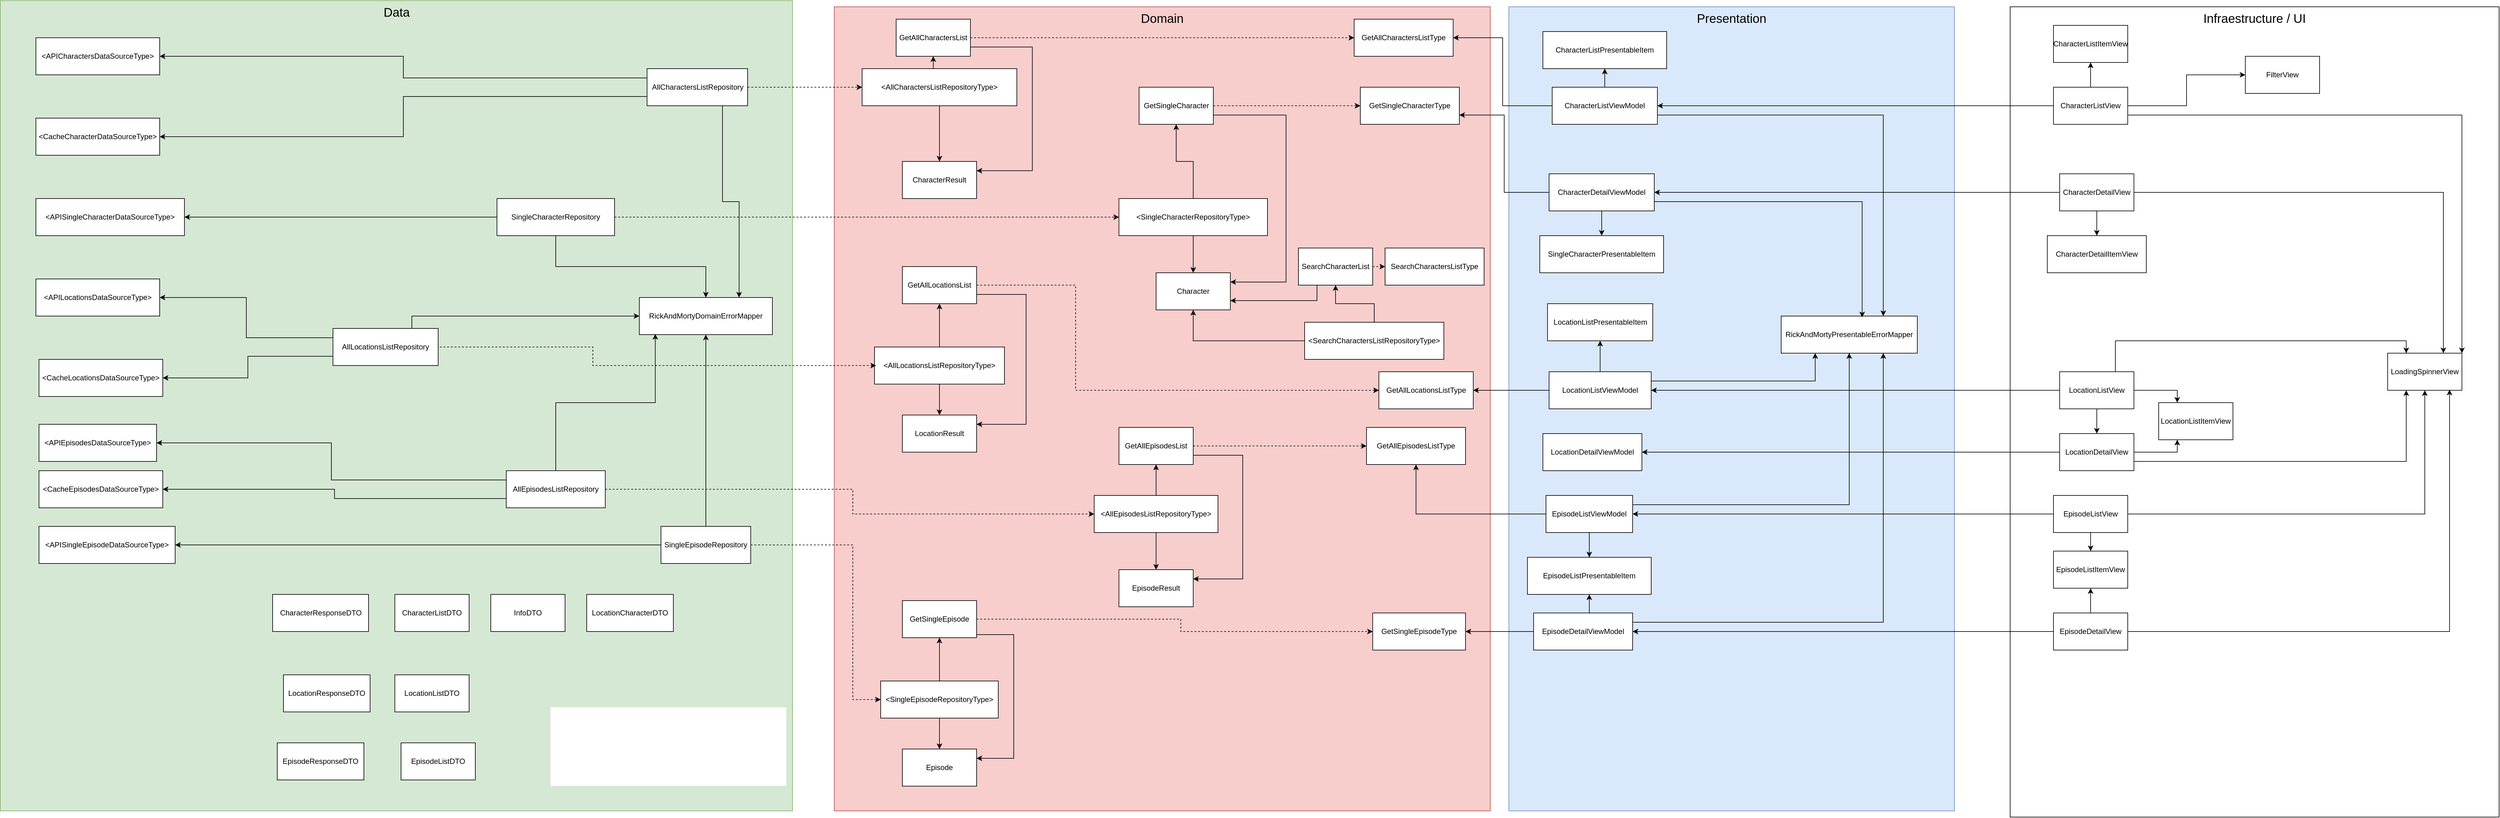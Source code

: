 <mxfile version="22.1.11" type="device">
  <diagram name="Page-1" id="2YBvvXClWsGukQMizWep">
    <mxGraphModel dx="3804" dy="1155" grid="1" gridSize="10" guides="1" tooltips="1" connect="1" arrows="1" fold="1" page="1" pageScale="1" pageWidth="850" pageHeight="1100" math="0" shadow="0">
      <root>
        <mxCell id="0" />
        <mxCell id="1" parent="0" />
        <mxCell id="nfTDvby8OAa1AGm0MZmM-2" value="&lt;font style=&quot;font-size: 20px;&quot;&gt;Data&lt;/font&gt;" style="rounded=0;whiteSpace=wrap;html=1;verticalAlign=top;fillColor=#d5e8d4;strokeColor=#82b366;" vertex="1" parent="1">
          <mxGeometry x="-427.5" y="60" width="1280" height="1310" as="geometry" />
        </mxCell>
        <mxCell id="nfTDvby8OAa1AGm0MZmM-76" style="edgeStyle=orthogonalEdgeStyle;rounded=0;orthogonalLoop=1;jettySize=auto;html=1;exitX=0;exitY=0.25;exitDx=0;exitDy=0;entryX=1;entryY=0.5;entryDx=0;entryDy=0;" edge="1" parent="1" source="nfTDvby8OAa1AGm0MZmM-3" target="nfTDvby8OAa1AGm0MZmM-21">
          <mxGeometry relative="1" as="geometry" />
        </mxCell>
        <mxCell id="nfTDvby8OAa1AGm0MZmM-77" style="edgeStyle=orthogonalEdgeStyle;rounded=0;orthogonalLoop=1;jettySize=auto;html=1;exitX=0;exitY=0.75;exitDx=0;exitDy=0;entryX=1;entryY=0.5;entryDx=0;entryDy=0;" edge="1" parent="1" source="nfTDvby8OAa1AGm0MZmM-3" target="nfTDvby8OAa1AGm0MZmM-9">
          <mxGeometry relative="1" as="geometry" />
        </mxCell>
        <mxCell id="nfTDvby8OAa1AGm0MZmM-93" style="edgeStyle=orthogonalEdgeStyle;rounded=0;orthogonalLoop=1;jettySize=auto;html=1;exitX=0.75;exitY=1;exitDx=0;exitDy=0;entryX=0.75;entryY=0;entryDx=0;entryDy=0;" edge="1" parent="1" source="nfTDvby8OAa1AGm0MZmM-3" target="nfTDvby8OAa1AGm0MZmM-8">
          <mxGeometry relative="1" as="geometry" />
        </mxCell>
        <mxCell id="nfTDvby8OAa1AGm0MZmM-3" value="AllCharactersListRepository" style="rounded=0;whiteSpace=wrap;html=1;" vertex="1" parent="1">
          <mxGeometry x="617.5" y="170" width="162.5" height="60" as="geometry" />
        </mxCell>
        <mxCell id="nfTDvby8OAa1AGm0MZmM-78" style="edgeStyle=orthogonalEdgeStyle;rounded=0;orthogonalLoop=1;jettySize=auto;html=1;exitX=0;exitY=0.5;exitDx=0;exitDy=0;entryX=1;entryY=0.5;entryDx=0;entryDy=0;" edge="1" parent="1" source="nfTDvby8OAa1AGm0MZmM-4" target="nfTDvby8OAa1AGm0MZmM-23">
          <mxGeometry relative="1" as="geometry" />
        </mxCell>
        <mxCell id="nfTDvby8OAa1AGm0MZmM-84" style="edgeStyle=orthogonalEdgeStyle;rounded=0;orthogonalLoop=1;jettySize=auto;html=1;exitX=0.5;exitY=1;exitDx=0;exitDy=0;entryX=0.5;entryY=0;entryDx=0;entryDy=0;" edge="1" parent="1" source="nfTDvby8OAa1AGm0MZmM-4" target="nfTDvby8OAa1AGm0MZmM-8">
          <mxGeometry relative="1" as="geometry" />
        </mxCell>
        <mxCell id="nfTDvby8OAa1AGm0MZmM-4" value="SingleCharacterRepository" style="rounded=0;whiteSpace=wrap;html=1;" vertex="1" parent="1">
          <mxGeometry x="375" y="380" width="190" height="60" as="geometry" />
        </mxCell>
        <mxCell id="nfTDvby8OAa1AGm0MZmM-79" style="edgeStyle=orthogonalEdgeStyle;rounded=0;orthogonalLoop=1;jettySize=auto;html=1;exitX=0;exitY=0.25;exitDx=0;exitDy=0;entryX=1;entryY=0.5;entryDx=0;entryDy=0;" edge="1" parent="1" source="nfTDvby8OAa1AGm0MZmM-5" target="nfTDvby8OAa1AGm0MZmM-24">
          <mxGeometry relative="1" as="geometry" />
        </mxCell>
        <mxCell id="nfTDvby8OAa1AGm0MZmM-80" style="edgeStyle=orthogonalEdgeStyle;rounded=0;orthogonalLoop=1;jettySize=auto;html=1;exitX=0;exitY=0.75;exitDx=0;exitDy=0;entryX=1;entryY=0.5;entryDx=0;entryDy=0;" edge="1" parent="1" source="nfTDvby8OAa1AGm0MZmM-5" target="nfTDvby8OAa1AGm0MZmM-10">
          <mxGeometry relative="1" as="geometry" />
        </mxCell>
        <mxCell id="nfTDvby8OAa1AGm0MZmM-88" style="edgeStyle=orthogonalEdgeStyle;rounded=0;orthogonalLoop=1;jettySize=auto;html=1;exitX=0.75;exitY=0;exitDx=0;exitDy=0;entryX=0;entryY=0.5;entryDx=0;entryDy=0;" edge="1" parent="1" source="nfTDvby8OAa1AGm0MZmM-5" target="nfTDvby8OAa1AGm0MZmM-8">
          <mxGeometry relative="1" as="geometry" />
        </mxCell>
        <mxCell id="nfTDvby8OAa1AGm0MZmM-5" value="AllLocationsListRepository" style="rounded=0;whiteSpace=wrap;html=1;" vertex="1" parent="1">
          <mxGeometry x="110" y="590" width="170" height="60" as="geometry" />
        </mxCell>
        <mxCell id="nfTDvby8OAa1AGm0MZmM-82" style="edgeStyle=orthogonalEdgeStyle;rounded=0;orthogonalLoop=1;jettySize=auto;html=1;exitX=0;exitY=0.75;exitDx=0;exitDy=0;entryX=1;entryY=0.5;entryDx=0;entryDy=0;" edge="1" parent="1" source="nfTDvby8OAa1AGm0MZmM-6" target="nfTDvby8OAa1AGm0MZmM-11">
          <mxGeometry relative="1" as="geometry" />
        </mxCell>
        <mxCell id="nfTDvby8OAa1AGm0MZmM-91" style="edgeStyle=orthogonalEdgeStyle;rounded=0;orthogonalLoop=1;jettySize=auto;html=1;exitX=0;exitY=0.25;exitDx=0;exitDy=0;entryX=1;entryY=0.5;entryDx=0;entryDy=0;" edge="1" parent="1" source="nfTDvby8OAa1AGm0MZmM-6" target="nfTDvby8OAa1AGm0MZmM-25">
          <mxGeometry relative="1" as="geometry" />
        </mxCell>
        <mxCell id="nfTDvby8OAa1AGm0MZmM-6" value="AllEpisodesListRepository" style="rounded=0;whiteSpace=wrap;html=1;" vertex="1" parent="1">
          <mxGeometry x="390" y="820" width="160" height="60" as="geometry" />
        </mxCell>
        <mxCell id="nfTDvby8OAa1AGm0MZmM-83" style="edgeStyle=orthogonalEdgeStyle;rounded=0;orthogonalLoop=1;jettySize=auto;html=1;exitX=0;exitY=0.5;exitDx=0;exitDy=0;entryX=1;entryY=0.5;entryDx=0;entryDy=0;" edge="1" parent="1" source="nfTDvby8OAa1AGm0MZmM-7" target="nfTDvby8OAa1AGm0MZmM-26">
          <mxGeometry relative="1" as="geometry" />
        </mxCell>
        <mxCell id="nfTDvby8OAa1AGm0MZmM-90" style="edgeStyle=orthogonalEdgeStyle;rounded=0;orthogonalLoop=1;jettySize=auto;html=1;exitX=0.5;exitY=0;exitDx=0;exitDy=0;entryX=0.5;entryY=1;entryDx=0;entryDy=0;" edge="1" parent="1" source="nfTDvby8OAa1AGm0MZmM-7" target="nfTDvby8OAa1AGm0MZmM-8">
          <mxGeometry relative="1" as="geometry" />
        </mxCell>
        <mxCell id="nfTDvby8OAa1AGm0MZmM-7" value="SingleEpisodeRepository" style="rounded=0;whiteSpace=wrap;html=1;" vertex="1" parent="1">
          <mxGeometry x="640" y="910" width="145" height="60" as="geometry" />
        </mxCell>
        <mxCell id="nfTDvby8OAa1AGm0MZmM-8" value="RickAndMortyDomainErrorMapper" style="rounded=0;whiteSpace=wrap;html=1;" vertex="1" parent="1">
          <mxGeometry x="605" y="540" width="215" height="60" as="geometry" />
        </mxCell>
        <mxCell id="nfTDvby8OAa1AGm0MZmM-9" value="&amp;lt;CacheCharacterDataSourceType&amp;gt;" style="rounded=0;whiteSpace=wrap;html=1;" vertex="1" parent="1">
          <mxGeometry x="-370" y="250" width="200" height="60" as="geometry" />
        </mxCell>
        <mxCell id="nfTDvby8OAa1AGm0MZmM-10" value="&amp;lt;CacheLocationsDataSourceType&amp;gt;" style="rounded=0;whiteSpace=wrap;html=1;" vertex="1" parent="1">
          <mxGeometry x="-365" y="640" width="200" height="60" as="geometry" />
        </mxCell>
        <mxCell id="nfTDvby8OAa1AGm0MZmM-11" value="&amp;lt;CacheEpisodesDataSourceType&amp;gt;" style="rounded=0;whiteSpace=wrap;html=1;" vertex="1" parent="1">
          <mxGeometry x="-365" y="820" width="200" height="60" as="geometry" />
        </mxCell>
        <mxCell id="nfTDvby8OAa1AGm0MZmM-12" value="InfoDTO" style="rounded=0;whiteSpace=wrap;html=1;" vertex="1" parent="1">
          <mxGeometry x="365" y="1020" width="120" height="60" as="geometry" />
        </mxCell>
        <mxCell id="nfTDvby8OAa1AGm0MZmM-13" value="CharacterListDTO" style="rounded=0;whiteSpace=wrap;html=1;" vertex="1" parent="1">
          <mxGeometry x="210" y="1020" width="120" height="60" as="geometry" />
        </mxCell>
        <mxCell id="nfTDvby8OAa1AGm0MZmM-14" value="LocationCharacterDTO" style="rounded=0;whiteSpace=wrap;html=1;" vertex="1" parent="1">
          <mxGeometry x="520" y="1020" width="140" height="60" as="geometry" />
        </mxCell>
        <mxCell id="nfTDvby8OAa1AGm0MZmM-15" value="CharacterResponseDTO" style="rounded=0;whiteSpace=wrap;html=1;" vertex="1" parent="1">
          <mxGeometry x="12.5" y="1020" width="155" height="60" as="geometry" />
        </mxCell>
        <mxCell id="nfTDvby8OAa1AGm0MZmM-16" value="LocationResponseDTO" style="rounded=0;whiteSpace=wrap;html=1;" vertex="1" parent="1">
          <mxGeometry x="30" y="1150" width="140" height="60" as="geometry" />
        </mxCell>
        <mxCell id="nfTDvby8OAa1AGm0MZmM-17" value="LocationListDTO" style="rounded=0;whiteSpace=wrap;html=1;" vertex="1" parent="1">
          <mxGeometry x="210" y="1150" width="120" height="60" as="geometry" />
        </mxCell>
        <mxCell id="nfTDvby8OAa1AGm0MZmM-18" value="EpisodeResponseDTO" style="rounded=0;whiteSpace=wrap;html=1;" vertex="1" parent="1">
          <mxGeometry x="20" y="1260" width="140" height="60" as="geometry" />
        </mxCell>
        <mxCell id="nfTDvby8OAa1AGm0MZmM-19" value="EpisodeListDTO" style="rounded=0;whiteSpace=wrap;html=1;" vertex="1" parent="1">
          <mxGeometry x="220" y="1260" width="120" height="60" as="geometry" />
        </mxCell>
        <mxCell id="nfTDvby8OAa1AGm0MZmM-21" value="&amp;lt;APICharactersDataSourceType&amp;gt;" style="rounded=0;whiteSpace=wrap;html=1;" vertex="1" parent="1">
          <mxGeometry x="-370" y="120" width="200" height="60" as="geometry" />
        </mxCell>
        <mxCell id="nfTDvby8OAa1AGm0MZmM-23" value="&amp;lt;APISingleCharacterDataSourceType&amp;gt;" style="rounded=0;whiteSpace=wrap;html=1;" vertex="1" parent="1">
          <mxGeometry x="-370" y="380" width="240" height="60" as="geometry" />
        </mxCell>
        <mxCell id="nfTDvby8OAa1AGm0MZmM-24" value="&amp;lt;APILocationsDataSourceType&amp;gt;" style="rounded=0;whiteSpace=wrap;html=1;" vertex="1" parent="1">
          <mxGeometry x="-370" y="510" width="200" height="60" as="geometry" />
        </mxCell>
        <mxCell id="nfTDvby8OAa1AGm0MZmM-25" value="&amp;lt;APIEpisodesDataSourceType&amp;gt;" style="rounded=0;whiteSpace=wrap;html=1;" vertex="1" parent="1">
          <mxGeometry x="-365" y="745" width="190" height="60" as="geometry" />
        </mxCell>
        <mxCell id="nfTDvby8OAa1AGm0MZmM-26" value="&amp;lt;APISingleEpisodeDataSourceType&amp;gt;" style="rounded=0;whiteSpace=wrap;html=1;" vertex="1" parent="1">
          <mxGeometry x="-365" y="910" width="220" height="60" as="geometry" />
        </mxCell>
        <mxCell id="nfTDvby8OAa1AGm0MZmM-27" value="&lt;font style=&quot;font-size: 20px;&quot;&gt;Domain&lt;/font&gt;" style="rounded=0;whiteSpace=wrap;html=1;verticalAlign=top;fillColor=#f8cecc;strokeColor=#b85450;" vertex="1" parent="1">
          <mxGeometry x="920" y="70" width="1060" height="1300" as="geometry" />
        </mxCell>
        <mxCell id="nfTDvby8OAa1AGm0MZmM-98" style="edgeStyle=orthogonalEdgeStyle;rounded=0;orthogonalLoop=1;jettySize=auto;html=1;exitX=0.5;exitY=0;exitDx=0;exitDy=0;entryX=0.5;entryY=1;entryDx=0;entryDy=0;" edge="1" parent="1" source="nfTDvby8OAa1AGm0MZmM-28" target="nfTDvby8OAa1AGm0MZmM-29">
          <mxGeometry relative="1" as="geometry" />
        </mxCell>
        <mxCell id="nfTDvby8OAa1AGm0MZmM-99" style="edgeStyle=orthogonalEdgeStyle;rounded=0;orthogonalLoop=1;jettySize=auto;html=1;exitX=0.5;exitY=1;exitDx=0;exitDy=0;entryX=0.5;entryY=0;entryDx=0;entryDy=0;" edge="1" parent="1" source="nfTDvby8OAa1AGm0MZmM-28" target="nfTDvby8OAa1AGm0MZmM-30">
          <mxGeometry relative="1" as="geometry" />
        </mxCell>
        <mxCell id="nfTDvby8OAa1AGm0MZmM-28" value="&amp;lt;AllCharactersListRepositoryType&amp;gt;" style="rounded=0;whiteSpace=wrap;html=1;" vertex="1" parent="1">
          <mxGeometry x="965" y="170" width="250" height="60" as="geometry" />
        </mxCell>
        <mxCell id="nfTDvby8OAa1AGm0MZmM-121" style="edgeStyle=orthogonalEdgeStyle;rounded=0;orthogonalLoop=1;jettySize=auto;html=1;exitX=1;exitY=0.75;exitDx=0;exitDy=0;entryX=1;entryY=0.25;entryDx=0;entryDy=0;" edge="1" parent="1" source="nfTDvby8OAa1AGm0MZmM-29" target="nfTDvby8OAa1AGm0MZmM-30">
          <mxGeometry relative="1" as="geometry">
            <Array as="points">
              <mxPoint x="1240" y="135" />
              <mxPoint x="1240" y="335" />
            </Array>
          </mxGeometry>
        </mxCell>
        <mxCell id="nfTDvby8OAa1AGm0MZmM-29" value="GetAllCharactersList" style="rounded=0;whiteSpace=wrap;html=1;" vertex="1" parent="1">
          <mxGeometry x="1020" y="90" width="120" height="60" as="geometry" />
        </mxCell>
        <mxCell id="nfTDvby8OAa1AGm0MZmM-30" value="CharacterResult" style="rounded=0;whiteSpace=wrap;html=1;" vertex="1" parent="1">
          <mxGeometry x="1030" y="320" width="120" height="60" as="geometry" />
        </mxCell>
        <mxCell id="nfTDvby8OAa1AGm0MZmM-102" style="edgeStyle=orthogonalEdgeStyle;rounded=0;orthogonalLoop=1;jettySize=auto;html=1;exitX=0.5;exitY=1;exitDx=0;exitDy=0;entryX=0.5;entryY=0;entryDx=0;entryDy=0;" edge="1" parent="1" source="nfTDvby8OAa1AGm0MZmM-31" target="nfTDvby8OAa1AGm0MZmM-32">
          <mxGeometry relative="1" as="geometry" />
        </mxCell>
        <mxCell id="nfTDvby8OAa1AGm0MZmM-103" style="edgeStyle=orthogonalEdgeStyle;rounded=0;orthogonalLoop=1;jettySize=auto;html=1;exitX=0.5;exitY=0;exitDx=0;exitDy=0;entryX=0.5;entryY=1;entryDx=0;entryDy=0;" edge="1" parent="1" source="nfTDvby8OAa1AGm0MZmM-31" target="nfTDvby8OAa1AGm0MZmM-34">
          <mxGeometry relative="1" as="geometry" />
        </mxCell>
        <mxCell id="nfTDvby8OAa1AGm0MZmM-31" value="&amp;lt;SingleCharacterRepositoryType&amp;gt;" style="rounded=0;whiteSpace=wrap;html=1;" vertex="1" parent="1">
          <mxGeometry x="1380" y="380" width="240" height="60" as="geometry" />
        </mxCell>
        <mxCell id="nfTDvby8OAa1AGm0MZmM-32" value="Character" style="rounded=0;whiteSpace=wrap;html=1;" vertex="1" parent="1">
          <mxGeometry x="1440" y="500" width="120" height="60" as="geometry" />
        </mxCell>
        <mxCell id="nfTDvby8OAa1AGm0MZmM-105" style="edgeStyle=orthogonalEdgeStyle;rounded=0;orthogonalLoop=1;jettySize=auto;html=1;exitX=0.5;exitY=0;exitDx=0;exitDy=0;entryX=0.5;entryY=1;entryDx=0;entryDy=0;" edge="1" parent="1" source="nfTDvby8OAa1AGm0MZmM-33" target="nfTDvby8OAa1AGm0MZmM-35">
          <mxGeometry relative="1" as="geometry" />
        </mxCell>
        <mxCell id="nfTDvby8OAa1AGm0MZmM-107" style="edgeStyle=orthogonalEdgeStyle;rounded=0;orthogonalLoop=1;jettySize=auto;html=1;exitX=0;exitY=0.5;exitDx=0;exitDy=0;entryX=0.5;entryY=1;entryDx=0;entryDy=0;" edge="1" parent="1" source="nfTDvby8OAa1AGm0MZmM-33" target="nfTDvby8OAa1AGm0MZmM-32">
          <mxGeometry relative="1" as="geometry" />
        </mxCell>
        <mxCell id="nfTDvby8OAa1AGm0MZmM-33" value="&amp;lt;SearchCharactersListRepositoryType&amp;gt;" style="rounded=0;whiteSpace=wrap;html=1;" vertex="1" parent="1">
          <mxGeometry x="1680" y="580" width="225" height="60" as="geometry" />
        </mxCell>
        <mxCell id="nfTDvby8OAa1AGm0MZmM-127" style="edgeStyle=orthogonalEdgeStyle;rounded=0;orthogonalLoop=1;jettySize=auto;html=1;exitX=1;exitY=0.75;exitDx=0;exitDy=0;entryX=1;entryY=0.25;entryDx=0;entryDy=0;" edge="1" parent="1" source="nfTDvby8OAa1AGm0MZmM-34" target="nfTDvby8OAa1AGm0MZmM-32">
          <mxGeometry relative="1" as="geometry">
            <Array as="points">
              <mxPoint x="1650" y="245" />
              <mxPoint x="1650" y="515" />
            </Array>
          </mxGeometry>
        </mxCell>
        <mxCell id="nfTDvby8OAa1AGm0MZmM-34" value="GetSingleCharacter" style="rounded=0;whiteSpace=wrap;html=1;" vertex="1" parent="1">
          <mxGeometry x="1412.5" y="200" width="120" height="60" as="geometry" />
        </mxCell>
        <mxCell id="nfTDvby8OAa1AGm0MZmM-126" style="edgeStyle=orthogonalEdgeStyle;rounded=0;orthogonalLoop=1;jettySize=auto;html=1;exitX=0.25;exitY=1;exitDx=0;exitDy=0;entryX=1;entryY=0.75;entryDx=0;entryDy=0;" edge="1" parent="1" source="nfTDvby8OAa1AGm0MZmM-35" target="nfTDvby8OAa1AGm0MZmM-32">
          <mxGeometry relative="1" as="geometry" />
        </mxCell>
        <mxCell id="nfTDvby8OAa1AGm0MZmM-35" value="SearchCharacterList" style="rounded=0;whiteSpace=wrap;html=1;" vertex="1" parent="1">
          <mxGeometry x="1670" y="460" width="120" height="60" as="geometry" />
        </mxCell>
        <mxCell id="nfTDvby8OAa1AGm0MZmM-108" style="edgeStyle=orthogonalEdgeStyle;rounded=0;orthogonalLoop=1;jettySize=auto;html=1;exitX=0.5;exitY=1;exitDx=0;exitDy=0;entryX=0.5;entryY=0;entryDx=0;entryDy=0;" edge="1" parent="1" source="nfTDvby8OAa1AGm0MZmM-36" target="nfTDvby8OAa1AGm0MZmM-48">
          <mxGeometry relative="1" as="geometry" />
        </mxCell>
        <mxCell id="nfTDvby8OAa1AGm0MZmM-109" style="edgeStyle=orthogonalEdgeStyle;rounded=0;orthogonalLoop=1;jettySize=auto;html=1;exitX=0.5;exitY=0;exitDx=0;exitDy=0;entryX=0.5;entryY=1;entryDx=0;entryDy=0;" edge="1" parent="1" source="nfTDvby8OAa1AGm0MZmM-36" target="nfTDvby8OAa1AGm0MZmM-39">
          <mxGeometry relative="1" as="geometry" />
        </mxCell>
        <mxCell id="nfTDvby8OAa1AGm0MZmM-36" value="&amp;lt;AllLocationsListRepositoryType&amp;gt;" style="rounded=0;whiteSpace=wrap;html=1;" vertex="1" parent="1">
          <mxGeometry x="985" y="620" width="210" height="60" as="geometry" />
        </mxCell>
        <mxCell id="nfTDvby8OAa1AGm0MZmM-111" style="edgeStyle=orthogonalEdgeStyle;rounded=0;orthogonalLoop=1;jettySize=auto;html=1;exitX=0.5;exitY=0;exitDx=0;exitDy=0;entryX=0.5;entryY=1;entryDx=0;entryDy=0;" edge="1" parent="1" source="nfTDvby8OAa1AGm0MZmM-37" target="nfTDvby8OAa1AGm0MZmM-40">
          <mxGeometry relative="1" as="geometry" />
        </mxCell>
        <mxCell id="nfTDvby8OAa1AGm0MZmM-113" style="edgeStyle=orthogonalEdgeStyle;rounded=0;orthogonalLoop=1;jettySize=auto;html=1;exitX=0.5;exitY=1;exitDx=0;exitDy=0;entryX=0.5;entryY=0;entryDx=0;entryDy=0;" edge="1" parent="1" source="nfTDvby8OAa1AGm0MZmM-37" target="nfTDvby8OAa1AGm0MZmM-49">
          <mxGeometry relative="1" as="geometry" />
        </mxCell>
        <mxCell id="nfTDvby8OAa1AGm0MZmM-37" value="&amp;lt;AllEpisodesListRepositoryType&amp;gt;" style="rounded=0;whiteSpace=wrap;html=1;" vertex="1" parent="1">
          <mxGeometry x="1340" y="860" width="200" height="60" as="geometry" />
        </mxCell>
        <mxCell id="nfTDvby8OAa1AGm0MZmM-114" style="edgeStyle=orthogonalEdgeStyle;rounded=0;orthogonalLoop=1;jettySize=auto;html=1;exitX=0.5;exitY=0;exitDx=0;exitDy=0;entryX=0.5;entryY=1;entryDx=0;entryDy=0;" edge="1" parent="1" source="nfTDvby8OAa1AGm0MZmM-38" target="nfTDvby8OAa1AGm0MZmM-41">
          <mxGeometry relative="1" as="geometry" />
        </mxCell>
        <mxCell id="nfTDvby8OAa1AGm0MZmM-116" style="edgeStyle=orthogonalEdgeStyle;rounded=0;orthogonalLoop=1;jettySize=auto;html=1;exitX=0.5;exitY=1;exitDx=0;exitDy=0;entryX=0.5;entryY=0;entryDx=0;entryDy=0;" edge="1" parent="1" source="nfTDvby8OAa1AGm0MZmM-38" target="nfTDvby8OAa1AGm0MZmM-50">
          <mxGeometry relative="1" as="geometry" />
        </mxCell>
        <mxCell id="nfTDvby8OAa1AGm0MZmM-38" value="&amp;lt;SingleEpisodeRepositoryType&amp;gt;" style="rounded=0;whiteSpace=wrap;html=1;" vertex="1" parent="1">
          <mxGeometry x="995" y="1160" width="190" height="60" as="geometry" />
        </mxCell>
        <mxCell id="nfTDvby8OAa1AGm0MZmM-122" style="edgeStyle=orthogonalEdgeStyle;rounded=0;orthogonalLoop=1;jettySize=auto;html=1;exitX=1;exitY=0.75;exitDx=0;exitDy=0;entryX=1;entryY=0.25;entryDx=0;entryDy=0;" edge="1" parent="1" source="nfTDvby8OAa1AGm0MZmM-39" target="nfTDvby8OAa1AGm0MZmM-48">
          <mxGeometry relative="1" as="geometry">
            <Array as="points">
              <mxPoint x="1230" y="535" />
              <mxPoint x="1230" y="745" />
            </Array>
          </mxGeometry>
        </mxCell>
        <mxCell id="nfTDvby8OAa1AGm0MZmM-39" value="GetAllLocationsList" style="rounded=0;whiteSpace=wrap;html=1;" vertex="1" parent="1">
          <mxGeometry x="1030" y="490" width="120" height="60" as="geometry" />
        </mxCell>
        <mxCell id="nfTDvby8OAa1AGm0MZmM-128" style="edgeStyle=orthogonalEdgeStyle;rounded=0;orthogonalLoop=1;jettySize=auto;html=1;exitX=1;exitY=0.75;exitDx=0;exitDy=0;entryX=1;entryY=0.25;entryDx=0;entryDy=0;" edge="1" parent="1" source="nfTDvby8OAa1AGm0MZmM-40" target="nfTDvby8OAa1AGm0MZmM-49">
          <mxGeometry relative="1" as="geometry">
            <Array as="points">
              <mxPoint x="1580" y="795" />
              <mxPoint x="1580" y="995" />
            </Array>
          </mxGeometry>
        </mxCell>
        <mxCell id="nfTDvby8OAa1AGm0MZmM-40" value="GetAllEpisodesList" style="rounded=0;whiteSpace=wrap;html=1;" vertex="1" parent="1">
          <mxGeometry x="1380" y="750" width="120" height="60" as="geometry" />
        </mxCell>
        <mxCell id="nfTDvby8OAa1AGm0MZmM-123" style="edgeStyle=orthogonalEdgeStyle;rounded=0;orthogonalLoop=1;jettySize=auto;html=1;exitX=1;exitY=0.75;exitDx=0;exitDy=0;entryX=1;entryY=0.25;entryDx=0;entryDy=0;" edge="1" parent="1" source="nfTDvby8OAa1AGm0MZmM-41" target="nfTDvby8OAa1AGm0MZmM-50">
          <mxGeometry relative="1" as="geometry">
            <Array as="points">
              <mxPoint x="1210" y="1085" />
              <mxPoint x="1210" y="1285" />
            </Array>
          </mxGeometry>
        </mxCell>
        <mxCell id="nfTDvby8OAa1AGm0MZmM-41" value="GetSingleEpisode" style="rounded=0;whiteSpace=wrap;html=1;" vertex="1" parent="1">
          <mxGeometry x="1030" y="1030" width="120" height="60" as="geometry" />
        </mxCell>
        <mxCell id="nfTDvby8OAa1AGm0MZmM-42" value="GetAllCharactersListType" style="rounded=0;whiteSpace=wrap;html=1;" vertex="1" parent="1">
          <mxGeometry x="1760" y="90" width="160" height="60" as="geometry" />
        </mxCell>
        <mxCell id="nfTDvby8OAa1AGm0MZmM-43" value="GetSingleCharacterType" style="rounded=0;whiteSpace=wrap;html=1;" vertex="1" parent="1">
          <mxGeometry x="1770" y="200" width="160" height="60" as="geometry" />
        </mxCell>
        <mxCell id="nfTDvby8OAa1AGm0MZmM-44" value="SearchCharactersListType" style="rounded=0;whiteSpace=wrap;html=1;" vertex="1" parent="1">
          <mxGeometry x="1810" y="460" width="160" height="60" as="geometry" />
        </mxCell>
        <mxCell id="nfTDvby8OAa1AGm0MZmM-45" value="GetAllLocationsListType" style="rounded=0;whiteSpace=wrap;html=1;" vertex="1" parent="1">
          <mxGeometry x="1800" y="660" width="152.5" height="60" as="geometry" />
        </mxCell>
        <mxCell id="nfTDvby8OAa1AGm0MZmM-46" value="GetAllEpisodesListType" style="rounded=0;whiteSpace=wrap;html=1;" vertex="1" parent="1">
          <mxGeometry x="1780" y="750" width="160" height="60" as="geometry" />
        </mxCell>
        <mxCell id="nfTDvby8OAa1AGm0MZmM-47" value="GetSingleEpisodeType" style="rounded=0;whiteSpace=wrap;html=1;" vertex="1" parent="1">
          <mxGeometry x="1790" y="1050" width="150" height="60" as="geometry" />
        </mxCell>
        <mxCell id="nfTDvby8OAa1AGm0MZmM-48" value="LocationResult" style="rounded=0;whiteSpace=wrap;html=1;" vertex="1" parent="1">
          <mxGeometry x="1030" y="730" width="120" height="60" as="geometry" />
        </mxCell>
        <mxCell id="nfTDvby8OAa1AGm0MZmM-49" value="EpisodeResult" style="rounded=0;whiteSpace=wrap;html=1;" vertex="1" parent="1">
          <mxGeometry x="1380" y="980" width="120" height="60" as="geometry" />
        </mxCell>
        <mxCell id="nfTDvby8OAa1AGm0MZmM-50" value="Episode" style="rounded=0;whiteSpace=wrap;html=1;" vertex="1" parent="1">
          <mxGeometry x="1030" y="1270" width="120" height="60" as="geometry" />
        </mxCell>
        <mxCell id="nfTDvby8OAa1AGm0MZmM-51" value="&lt;font style=&quot;font-size: 20px;&quot;&gt;Presentation&lt;/font&gt;" style="rounded=0;whiteSpace=wrap;html=1;verticalAlign=top;fillColor=#dae8fc;strokeColor=#6c8ebf;" vertex="1" parent="1">
          <mxGeometry x="2010" y="70" width="720" height="1300" as="geometry" />
        </mxCell>
        <mxCell id="nfTDvby8OAa1AGm0MZmM-129" style="edgeStyle=orthogonalEdgeStyle;rounded=0;orthogonalLoop=1;jettySize=auto;html=1;exitX=0;exitY=0.5;exitDx=0;exitDy=0;entryX=1;entryY=0.5;entryDx=0;entryDy=0;" edge="1" parent="1" source="nfTDvby8OAa1AGm0MZmM-52" target="nfTDvby8OAa1AGm0MZmM-42">
          <mxGeometry relative="1" as="geometry" />
        </mxCell>
        <mxCell id="nfTDvby8OAa1AGm0MZmM-135" style="edgeStyle=orthogonalEdgeStyle;rounded=0;orthogonalLoop=1;jettySize=auto;html=1;exitX=0.5;exitY=0;exitDx=0;exitDy=0;entryX=0.5;entryY=1;entryDx=0;entryDy=0;" edge="1" parent="1" source="nfTDvby8OAa1AGm0MZmM-52" target="nfTDvby8OAa1AGm0MZmM-59">
          <mxGeometry relative="1" as="geometry" />
        </mxCell>
        <mxCell id="nfTDvby8OAa1AGm0MZmM-141" style="edgeStyle=orthogonalEdgeStyle;rounded=0;orthogonalLoop=1;jettySize=auto;html=1;exitX=1;exitY=0.75;exitDx=0;exitDy=0;entryX=0.75;entryY=0;entryDx=0;entryDy=0;" edge="1" parent="1" source="nfTDvby8OAa1AGm0MZmM-52" target="nfTDvby8OAa1AGm0MZmM-58">
          <mxGeometry relative="1" as="geometry" />
        </mxCell>
        <mxCell id="nfTDvby8OAa1AGm0MZmM-52" value="CharacterListViewModel" style="rounded=0;whiteSpace=wrap;html=1;" vertex="1" parent="1">
          <mxGeometry x="2080" y="200" width="170" height="60" as="geometry" />
        </mxCell>
        <mxCell id="nfTDvby8OAa1AGm0MZmM-130" style="edgeStyle=orthogonalEdgeStyle;rounded=0;orthogonalLoop=1;jettySize=auto;html=1;exitX=0;exitY=0.5;exitDx=0;exitDy=0;entryX=1;entryY=0.75;entryDx=0;entryDy=0;" edge="1" parent="1" source="nfTDvby8OAa1AGm0MZmM-53" target="nfTDvby8OAa1AGm0MZmM-43">
          <mxGeometry relative="1" as="geometry" />
        </mxCell>
        <mxCell id="nfTDvby8OAa1AGm0MZmM-137" style="edgeStyle=orthogonalEdgeStyle;rounded=0;orthogonalLoop=1;jettySize=auto;html=1;exitX=0.5;exitY=1;exitDx=0;exitDy=0;" edge="1" parent="1" source="nfTDvby8OAa1AGm0MZmM-53" target="nfTDvby8OAa1AGm0MZmM-136">
          <mxGeometry relative="1" as="geometry" />
        </mxCell>
        <mxCell id="nfTDvby8OAa1AGm0MZmM-53" value="CharacterDetailViewModel" style="rounded=0;whiteSpace=wrap;html=1;" vertex="1" parent="1">
          <mxGeometry x="2075" y="340" width="170" height="60" as="geometry" />
        </mxCell>
        <mxCell id="nfTDvby8OAa1AGm0MZmM-131" style="edgeStyle=orthogonalEdgeStyle;rounded=0;orthogonalLoop=1;jettySize=auto;html=1;exitX=0;exitY=0.5;exitDx=0;exitDy=0;entryX=1;entryY=0.5;entryDx=0;entryDy=0;" edge="1" parent="1" source="nfTDvby8OAa1AGm0MZmM-54" target="nfTDvby8OAa1AGm0MZmM-45">
          <mxGeometry relative="1" as="geometry" />
        </mxCell>
        <mxCell id="nfTDvby8OAa1AGm0MZmM-138" style="edgeStyle=orthogonalEdgeStyle;rounded=0;orthogonalLoop=1;jettySize=auto;html=1;exitX=0.5;exitY=0;exitDx=0;exitDy=0;entryX=0.5;entryY=1;entryDx=0;entryDy=0;" edge="1" parent="1" source="nfTDvby8OAa1AGm0MZmM-54" target="nfTDvby8OAa1AGm0MZmM-60">
          <mxGeometry relative="1" as="geometry" />
        </mxCell>
        <mxCell id="nfTDvby8OAa1AGm0MZmM-143" style="edgeStyle=orthogonalEdgeStyle;rounded=0;orthogonalLoop=1;jettySize=auto;html=1;exitX=1;exitY=0.25;exitDx=0;exitDy=0;entryX=0.25;entryY=1;entryDx=0;entryDy=0;" edge="1" parent="1" source="nfTDvby8OAa1AGm0MZmM-54" target="nfTDvby8OAa1AGm0MZmM-58">
          <mxGeometry relative="1" as="geometry" />
        </mxCell>
        <mxCell id="nfTDvby8OAa1AGm0MZmM-54" value="LocationListViewModel" style="rounded=0;whiteSpace=wrap;html=1;" vertex="1" parent="1">
          <mxGeometry x="2075" y="660" width="165" height="60" as="geometry" />
        </mxCell>
        <mxCell id="nfTDvby8OAa1AGm0MZmM-55" value="LocationDetailViewModel" style="rounded=0;whiteSpace=wrap;html=1;" vertex="1" parent="1">
          <mxGeometry x="2065" y="760" width="160" height="60" as="geometry" />
        </mxCell>
        <mxCell id="nfTDvby8OAa1AGm0MZmM-132" style="edgeStyle=orthogonalEdgeStyle;rounded=0;orthogonalLoop=1;jettySize=auto;html=1;exitX=0;exitY=0.5;exitDx=0;exitDy=0;entryX=0.5;entryY=1;entryDx=0;entryDy=0;" edge="1" parent="1" source="nfTDvby8OAa1AGm0MZmM-56" target="nfTDvby8OAa1AGm0MZmM-46">
          <mxGeometry relative="1" as="geometry" />
        </mxCell>
        <mxCell id="nfTDvby8OAa1AGm0MZmM-139" style="edgeStyle=orthogonalEdgeStyle;rounded=0;orthogonalLoop=1;jettySize=auto;html=1;exitX=0.5;exitY=1;exitDx=0;exitDy=0;entryX=0.5;entryY=0;entryDx=0;entryDy=0;" edge="1" parent="1" source="nfTDvby8OAa1AGm0MZmM-56" target="nfTDvby8OAa1AGm0MZmM-61">
          <mxGeometry relative="1" as="geometry" />
        </mxCell>
        <mxCell id="nfTDvby8OAa1AGm0MZmM-144" style="edgeStyle=orthogonalEdgeStyle;rounded=0;orthogonalLoop=1;jettySize=auto;html=1;exitX=1;exitY=0.25;exitDx=0;exitDy=0;" edge="1" parent="1" source="nfTDvby8OAa1AGm0MZmM-56" target="nfTDvby8OAa1AGm0MZmM-58">
          <mxGeometry relative="1" as="geometry" />
        </mxCell>
        <mxCell id="nfTDvby8OAa1AGm0MZmM-56" value="EpisodeListViewModel" style="rounded=0;whiteSpace=wrap;html=1;" vertex="1" parent="1">
          <mxGeometry x="2070" y="860" width="140" height="60" as="geometry" />
        </mxCell>
        <mxCell id="nfTDvby8OAa1AGm0MZmM-133" style="edgeStyle=orthogonalEdgeStyle;rounded=0;orthogonalLoop=1;jettySize=auto;html=1;exitX=0;exitY=0.5;exitDx=0;exitDy=0;entryX=1;entryY=0.5;entryDx=0;entryDy=0;" edge="1" parent="1" source="nfTDvby8OAa1AGm0MZmM-57" target="nfTDvby8OAa1AGm0MZmM-47">
          <mxGeometry relative="1" as="geometry" />
        </mxCell>
        <mxCell id="nfTDvby8OAa1AGm0MZmM-140" style="edgeStyle=orthogonalEdgeStyle;rounded=0;orthogonalLoop=1;jettySize=auto;html=1;exitX=0.5;exitY=0;exitDx=0;exitDy=0;entryX=0.5;entryY=1;entryDx=0;entryDy=0;" edge="1" parent="1" source="nfTDvby8OAa1AGm0MZmM-57" target="nfTDvby8OAa1AGm0MZmM-61">
          <mxGeometry relative="1" as="geometry" />
        </mxCell>
        <mxCell id="nfTDvby8OAa1AGm0MZmM-145" style="edgeStyle=orthogonalEdgeStyle;rounded=0;orthogonalLoop=1;jettySize=auto;html=1;exitX=1;exitY=0.25;exitDx=0;exitDy=0;entryX=0.75;entryY=1;entryDx=0;entryDy=0;" edge="1" parent="1" source="nfTDvby8OAa1AGm0MZmM-57" target="nfTDvby8OAa1AGm0MZmM-58">
          <mxGeometry relative="1" as="geometry" />
        </mxCell>
        <mxCell id="nfTDvby8OAa1AGm0MZmM-57" value="EpisodeDetailViewModel" style="rounded=0;whiteSpace=wrap;html=1;" vertex="1" parent="1">
          <mxGeometry x="2050" y="1050" width="160" height="60" as="geometry" />
        </mxCell>
        <mxCell id="nfTDvby8OAa1AGm0MZmM-58" value="RickAndMortyPresentableErrorMapper" style="rounded=0;whiteSpace=wrap;html=1;" vertex="1" parent="1">
          <mxGeometry x="2450" y="570" width="220" height="60" as="geometry" />
        </mxCell>
        <mxCell id="nfTDvby8OAa1AGm0MZmM-59" value="CharacterListPresentableItem" style="rounded=0;whiteSpace=wrap;html=1;" vertex="1" parent="1">
          <mxGeometry x="2065" y="110" width="200" height="60" as="geometry" />
        </mxCell>
        <mxCell id="nfTDvby8OAa1AGm0MZmM-60" value="LocationListPresentableItem" style="rounded=0;whiteSpace=wrap;html=1;" vertex="1" parent="1">
          <mxGeometry x="2072.5" y="550" width="170" height="60" as="geometry" />
        </mxCell>
        <mxCell id="nfTDvby8OAa1AGm0MZmM-61" value="EpisodeListPresentableItem" style="rounded=0;whiteSpace=wrap;html=1;" vertex="1" parent="1">
          <mxGeometry x="2040" y="960" width="200" height="60" as="geometry" />
        </mxCell>
        <mxCell id="nfTDvby8OAa1AGm0MZmM-62" value="&lt;font style=&quot;font-size: 20px;&quot;&gt;Infraestructure / UI&lt;/font&gt;" style="rounded=0;whiteSpace=wrap;html=1;verticalAlign=top;" vertex="1" parent="1">
          <mxGeometry x="2820" y="70" width="790" height="1310" as="geometry" />
        </mxCell>
        <mxCell id="nfTDvby8OAa1AGm0MZmM-63" value="LoadingSpinnerView" style="rounded=0;whiteSpace=wrap;html=1;" vertex="1" parent="1">
          <mxGeometry x="3430" y="630" width="120" height="60" as="geometry" />
        </mxCell>
        <mxCell id="nfTDvby8OAa1AGm0MZmM-146" style="edgeStyle=orthogonalEdgeStyle;rounded=0;orthogonalLoop=1;jettySize=auto;html=1;exitX=0;exitY=0.5;exitDx=0;exitDy=0;entryX=1;entryY=0.5;entryDx=0;entryDy=0;" edge="1" parent="1" source="nfTDvby8OAa1AGm0MZmM-64" target="nfTDvby8OAa1AGm0MZmM-52">
          <mxGeometry relative="1" as="geometry" />
        </mxCell>
        <mxCell id="nfTDvby8OAa1AGm0MZmM-153" style="edgeStyle=orthogonalEdgeStyle;rounded=0;orthogonalLoop=1;jettySize=auto;html=1;exitX=0.5;exitY=0;exitDx=0;exitDy=0;entryX=0.5;entryY=1;entryDx=0;entryDy=0;" edge="1" parent="1" source="nfTDvby8OAa1AGm0MZmM-64" target="nfTDvby8OAa1AGm0MZmM-65">
          <mxGeometry relative="1" as="geometry" />
        </mxCell>
        <mxCell id="nfTDvby8OAa1AGm0MZmM-160" style="edgeStyle=orthogonalEdgeStyle;rounded=0;orthogonalLoop=1;jettySize=auto;html=1;exitX=1;exitY=0.5;exitDx=0;exitDy=0;entryX=0;entryY=0.5;entryDx=0;entryDy=0;" edge="1" parent="1" source="nfTDvby8OAa1AGm0MZmM-64" target="nfTDvby8OAa1AGm0MZmM-68">
          <mxGeometry relative="1" as="geometry" />
        </mxCell>
        <mxCell id="nfTDvby8OAa1AGm0MZmM-161" style="edgeStyle=orthogonalEdgeStyle;rounded=0;orthogonalLoop=1;jettySize=auto;html=1;exitX=1;exitY=0.75;exitDx=0;exitDy=0;entryX=1;entryY=0;entryDx=0;entryDy=0;" edge="1" parent="1" source="nfTDvby8OAa1AGm0MZmM-64" target="nfTDvby8OAa1AGm0MZmM-63">
          <mxGeometry relative="1" as="geometry" />
        </mxCell>
        <mxCell id="nfTDvby8OAa1AGm0MZmM-64" value="CharacterListView" style="rounded=0;whiteSpace=wrap;html=1;" vertex="1" parent="1">
          <mxGeometry x="2890" y="200" width="120" height="60" as="geometry" />
        </mxCell>
        <mxCell id="nfTDvby8OAa1AGm0MZmM-65" value="CharacterListItemView" style="rounded=0;whiteSpace=wrap;html=1;" vertex="1" parent="1">
          <mxGeometry x="2890" y="100" width="120" height="60" as="geometry" />
        </mxCell>
        <mxCell id="nfTDvby8OAa1AGm0MZmM-147" style="edgeStyle=orthogonalEdgeStyle;rounded=0;orthogonalLoop=1;jettySize=auto;html=1;exitX=0;exitY=0.5;exitDx=0;exitDy=0;entryX=1;entryY=0.5;entryDx=0;entryDy=0;" edge="1" parent="1" source="nfTDvby8OAa1AGm0MZmM-66" target="nfTDvby8OAa1AGm0MZmM-53">
          <mxGeometry relative="1" as="geometry" />
        </mxCell>
        <mxCell id="nfTDvby8OAa1AGm0MZmM-154" style="edgeStyle=orthogonalEdgeStyle;rounded=0;orthogonalLoop=1;jettySize=auto;html=1;exitX=0.5;exitY=1;exitDx=0;exitDy=0;entryX=0.5;entryY=0;entryDx=0;entryDy=0;" edge="1" parent="1" source="nfTDvby8OAa1AGm0MZmM-66" target="nfTDvby8OAa1AGm0MZmM-67">
          <mxGeometry relative="1" as="geometry" />
        </mxCell>
        <mxCell id="nfTDvby8OAa1AGm0MZmM-162" style="edgeStyle=orthogonalEdgeStyle;rounded=0;orthogonalLoop=1;jettySize=auto;html=1;exitX=1;exitY=0.5;exitDx=0;exitDy=0;entryX=0.75;entryY=0;entryDx=0;entryDy=0;" edge="1" parent="1" source="nfTDvby8OAa1AGm0MZmM-66" target="nfTDvby8OAa1AGm0MZmM-63">
          <mxGeometry relative="1" as="geometry" />
        </mxCell>
        <mxCell id="nfTDvby8OAa1AGm0MZmM-66" value="CharacterDetailView" style="rounded=0;whiteSpace=wrap;html=1;" vertex="1" parent="1">
          <mxGeometry x="2900" y="340" width="120" height="60" as="geometry" />
        </mxCell>
        <mxCell id="nfTDvby8OAa1AGm0MZmM-67" value="CharacterDetailItemView" style="rounded=0;whiteSpace=wrap;html=1;" vertex="1" parent="1">
          <mxGeometry x="2880" y="440" width="160" height="60" as="geometry" />
        </mxCell>
        <mxCell id="nfTDvby8OAa1AGm0MZmM-68" value="FilterView" style="rounded=0;whiteSpace=wrap;html=1;" vertex="1" parent="1">
          <mxGeometry x="3200" y="150" width="120" height="60" as="geometry" />
        </mxCell>
        <mxCell id="nfTDvby8OAa1AGm0MZmM-148" style="edgeStyle=orthogonalEdgeStyle;rounded=0;orthogonalLoop=1;jettySize=auto;html=1;exitX=0;exitY=0.5;exitDx=0;exitDy=0;entryX=1;entryY=0.5;entryDx=0;entryDy=0;" edge="1" parent="1" source="nfTDvby8OAa1AGm0MZmM-69" target="nfTDvby8OAa1AGm0MZmM-54">
          <mxGeometry relative="1" as="geometry" />
        </mxCell>
        <mxCell id="nfTDvby8OAa1AGm0MZmM-152" style="edgeStyle=orthogonalEdgeStyle;rounded=0;orthogonalLoop=1;jettySize=auto;html=1;exitX=0.5;exitY=1;exitDx=0;exitDy=0;entryX=0.5;entryY=0;entryDx=0;entryDy=0;" edge="1" parent="1" source="nfTDvby8OAa1AGm0MZmM-69" target="nfTDvby8OAa1AGm0MZmM-71">
          <mxGeometry relative="1" as="geometry" />
        </mxCell>
        <mxCell id="nfTDvby8OAa1AGm0MZmM-156" style="edgeStyle=orthogonalEdgeStyle;rounded=0;orthogonalLoop=1;jettySize=auto;html=1;exitX=1;exitY=0.5;exitDx=0;exitDy=0;entryX=0.25;entryY=0;entryDx=0;entryDy=0;" edge="1" parent="1" source="nfTDvby8OAa1AGm0MZmM-69" target="nfTDvby8OAa1AGm0MZmM-70">
          <mxGeometry relative="1" as="geometry" />
        </mxCell>
        <mxCell id="nfTDvby8OAa1AGm0MZmM-167" style="edgeStyle=orthogonalEdgeStyle;rounded=0;orthogonalLoop=1;jettySize=auto;html=1;exitX=0.75;exitY=0;exitDx=0;exitDy=0;entryX=0.25;entryY=0;entryDx=0;entryDy=0;" edge="1" parent="1" source="nfTDvby8OAa1AGm0MZmM-69" target="nfTDvby8OAa1AGm0MZmM-63">
          <mxGeometry relative="1" as="geometry" />
        </mxCell>
        <mxCell id="nfTDvby8OAa1AGm0MZmM-69" value="LocationListView" style="rounded=0;whiteSpace=wrap;html=1;" vertex="1" parent="1">
          <mxGeometry x="2900" y="660" width="120" height="60" as="geometry" />
        </mxCell>
        <mxCell id="nfTDvby8OAa1AGm0MZmM-70" value="LocationListItemView" style="rounded=0;whiteSpace=wrap;html=1;" vertex="1" parent="1">
          <mxGeometry x="3060" y="710" width="120" height="60" as="geometry" />
        </mxCell>
        <mxCell id="nfTDvby8OAa1AGm0MZmM-151" style="edgeStyle=orthogonalEdgeStyle;rounded=0;orthogonalLoop=1;jettySize=auto;html=1;exitX=0;exitY=0.5;exitDx=0;exitDy=0;entryX=1;entryY=0.5;entryDx=0;entryDy=0;" edge="1" parent="1" source="nfTDvby8OAa1AGm0MZmM-71" target="nfTDvby8OAa1AGm0MZmM-55">
          <mxGeometry relative="1" as="geometry" />
        </mxCell>
        <mxCell id="nfTDvby8OAa1AGm0MZmM-157" style="edgeStyle=orthogonalEdgeStyle;rounded=0;orthogonalLoop=1;jettySize=auto;html=1;exitX=1;exitY=0.5;exitDx=0;exitDy=0;entryX=0.25;entryY=1;entryDx=0;entryDy=0;" edge="1" parent="1" source="nfTDvby8OAa1AGm0MZmM-71" target="nfTDvby8OAa1AGm0MZmM-70">
          <mxGeometry relative="1" as="geometry" />
        </mxCell>
        <mxCell id="nfTDvby8OAa1AGm0MZmM-164" style="edgeStyle=orthogonalEdgeStyle;rounded=0;orthogonalLoop=1;jettySize=auto;html=1;exitX=1;exitY=0.75;exitDx=0;exitDy=0;entryX=0.25;entryY=1;entryDx=0;entryDy=0;" edge="1" parent="1" source="nfTDvby8OAa1AGm0MZmM-71" target="nfTDvby8OAa1AGm0MZmM-63">
          <mxGeometry relative="1" as="geometry" />
        </mxCell>
        <mxCell id="nfTDvby8OAa1AGm0MZmM-71" value="LocationDetailView" style="rounded=0;whiteSpace=wrap;html=1;" vertex="1" parent="1">
          <mxGeometry x="2900" y="760" width="120" height="60" as="geometry" />
        </mxCell>
        <mxCell id="nfTDvby8OAa1AGm0MZmM-149" style="edgeStyle=orthogonalEdgeStyle;rounded=0;orthogonalLoop=1;jettySize=auto;html=1;exitX=0;exitY=0.5;exitDx=0;exitDy=0;entryX=1;entryY=0.5;entryDx=0;entryDy=0;" edge="1" parent="1" source="nfTDvby8OAa1AGm0MZmM-72" target="nfTDvby8OAa1AGm0MZmM-56">
          <mxGeometry relative="1" as="geometry" />
        </mxCell>
        <mxCell id="nfTDvby8OAa1AGm0MZmM-158" style="edgeStyle=orthogonalEdgeStyle;rounded=0;orthogonalLoop=1;jettySize=auto;html=1;exitX=0.5;exitY=1;exitDx=0;exitDy=0;entryX=0.5;entryY=0;entryDx=0;entryDy=0;" edge="1" parent="1" source="nfTDvby8OAa1AGm0MZmM-72" target="nfTDvby8OAa1AGm0MZmM-73">
          <mxGeometry relative="1" as="geometry" />
        </mxCell>
        <mxCell id="nfTDvby8OAa1AGm0MZmM-165" style="edgeStyle=orthogonalEdgeStyle;rounded=0;orthogonalLoop=1;jettySize=auto;html=1;exitX=1;exitY=0.5;exitDx=0;exitDy=0;entryX=0.5;entryY=1;entryDx=0;entryDy=0;" edge="1" parent="1" source="nfTDvby8OAa1AGm0MZmM-72" target="nfTDvby8OAa1AGm0MZmM-63">
          <mxGeometry relative="1" as="geometry" />
        </mxCell>
        <mxCell id="nfTDvby8OAa1AGm0MZmM-72" value="EpisodeListView" style="rounded=0;whiteSpace=wrap;html=1;" vertex="1" parent="1">
          <mxGeometry x="2890" y="860" width="120" height="60" as="geometry" />
        </mxCell>
        <mxCell id="nfTDvby8OAa1AGm0MZmM-73" value="EpisodeListItemView" style="rounded=0;whiteSpace=wrap;html=1;" vertex="1" parent="1">
          <mxGeometry x="2890" y="950" width="120" height="60" as="geometry" />
        </mxCell>
        <mxCell id="nfTDvby8OAa1AGm0MZmM-150" style="edgeStyle=orthogonalEdgeStyle;rounded=0;orthogonalLoop=1;jettySize=auto;html=1;exitX=0;exitY=0.5;exitDx=0;exitDy=0;entryX=1;entryY=0.5;entryDx=0;entryDy=0;" edge="1" parent="1" source="nfTDvby8OAa1AGm0MZmM-74" target="nfTDvby8OAa1AGm0MZmM-57">
          <mxGeometry relative="1" as="geometry" />
        </mxCell>
        <mxCell id="nfTDvby8OAa1AGm0MZmM-159" style="edgeStyle=orthogonalEdgeStyle;rounded=0;orthogonalLoop=1;jettySize=auto;html=1;exitX=0.5;exitY=0;exitDx=0;exitDy=0;entryX=0.5;entryY=1;entryDx=0;entryDy=0;" edge="1" parent="1" source="nfTDvby8OAa1AGm0MZmM-74" target="nfTDvby8OAa1AGm0MZmM-73">
          <mxGeometry relative="1" as="geometry" />
        </mxCell>
        <mxCell id="nfTDvby8OAa1AGm0MZmM-74" value="EpisodeDetailView" style="rounded=0;whiteSpace=wrap;html=1;" vertex="1" parent="1">
          <mxGeometry x="2890" y="1050" width="120" height="60" as="geometry" />
        </mxCell>
        <mxCell id="nfTDvby8OAa1AGm0MZmM-89" style="edgeStyle=orthogonalEdgeStyle;rounded=0;orthogonalLoop=1;jettySize=auto;html=1;exitX=0.5;exitY=0;exitDx=0;exitDy=0;entryX=0.12;entryY=0.983;entryDx=0;entryDy=0;entryPerimeter=0;" edge="1" parent="1" source="nfTDvby8OAa1AGm0MZmM-6" target="nfTDvby8OAa1AGm0MZmM-8">
          <mxGeometry relative="1" as="geometry" />
        </mxCell>
        <mxCell id="nfTDvby8OAa1AGm0MZmM-97" value="" style="endArrow=classic;dashed=1;html=1;rounded=0;exitX=1;exitY=0.5;exitDx=0;exitDy=0;entryX=0;entryY=0.5;entryDx=0;entryDy=0;endFill=1;" edge="1" parent="1" source="nfTDvby8OAa1AGm0MZmM-3" target="nfTDvby8OAa1AGm0MZmM-28">
          <mxGeometry width="50" height="50" relative="1" as="geometry">
            <mxPoint x="780" y="310" as="sourcePoint" />
            <mxPoint x="830" y="260" as="targetPoint" />
            <Array as="points">
              <mxPoint x="950" y="200" />
            </Array>
          </mxGeometry>
        </mxCell>
        <mxCell id="nfTDvby8OAa1AGm0MZmM-100" value="" style="endArrow=classic;dashed=1;html=1;rounded=0;exitX=1;exitY=0.5;exitDx=0;exitDy=0;entryX=0;entryY=0.5;entryDx=0;entryDy=0;endFill=1;" edge="1" parent="1" source="nfTDvby8OAa1AGm0MZmM-29" target="nfTDvby8OAa1AGm0MZmM-42">
          <mxGeometry width="50" height="50" relative="1" as="geometry">
            <mxPoint x="1310" y="190" as="sourcePoint" />
            <mxPoint x="1360" y="140" as="targetPoint" />
          </mxGeometry>
        </mxCell>
        <mxCell id="nfTDvby8OAa1AGm0MZmM-104" value="" style="endArrow=classic;dashed=1;html=1;rounded=0;exitX=1;exitY=0.5;exitDx=0;exitDy=0;entryX=0;entryY=0.5;entryDx=0;entryDy=0;endFill=1;" edge="1" parent="1" source="nfTDvby8OAa1AGm0MZmM-34" target="nfTDvby8OAa1AGm0MZmM-43">
          <mxGeometry width="50" height="50" relative="1" as="geometry">
            <mxPoint x="1530" y="340" as="sourcePoint" />
            <mxPoint x="1580" y="290" as="targetPoint" />
          </mxGeometry>
        </mxCell>
        <mxCell id="nfTDvby8OAa1AGm0MZmM-106" value="" style="endArrow=classic;dashed=1;html=1;rounded=0;exitX=1;exitY=0.5;exitDx=0;exitDy=0;entryX=0;entryY=0.5;entryDx=0;entryDy=0;endFill=1;" edge="1" parent="1" source="nfTDvby8OAa1AGm0MZmM-35" target="nfTDvby8OAa1AGm0MZmM-44">
          <mxGeometry width="50" height="50" relative="1" as="geometry">
            <mxPoint x="1760" y="430" as="sourcePoint" />
            <mxPoint x="1810" y="380" as="targetPoint" />
          </mxGeometry>
        </mxCell>
        <mxCell id="nfTDvby8OAa1AGm0MZmM-110" value="" style="endArrow=classic;dashed=1;html=1;rounded=0;exitX=1;exitY=0.5;exitDx=0;exitDy=0;entryX=0;entryY=0.5;entryDx=0;entryDy=0;endFill=1;" edge="1" parent="1" source="nfTDvby8OAa1AGm0MZmM-39" target="nfTDvby8OAa1AGm0MZmM-45">
          <mxGeometry width="50" height="50" relative="1" as="geometry">
            <mxPoint x="1200" y="740" as="sourcePoint" />
            <mxPoint x="1250" y="690" as="targetPoint" />
            <Array as="points">
              <mxPoint x="1310" y="520" />
              <mxPoint x="1310" y="690" />
            </Array>
          </mxGeometry>
        </mxCell>
        <mxCell id="nfTDvby8OAa1AGm0MZmM-112" value="" style="endArrow=classic;dashed=1;html=1;rounded=0;exitX=1;exitY=0.5;exitDx=0;exitDy=0;entryX=0;entryY=0.5;entryDx=0;entryDy=0;endFill=1;" edge="1" parent="1" source="nfTDvby8OAa1AGm0MZmM-40" target="nfTDvby8OAa1AGm0MZmM-46">
          <mxGeometry width="50" height="50" relative="1" as="geometry">
            <mxPoint x="1520" y="780" as="sourcePoint" />
            <mxPoint x="1570" y="730" as="targetPoint" />
          </mxGeometry>
        </mxCell>
        <mxCell id="nfTDvby8OAa1AGm0MZmM-115" value="" style="endArrow=classic;dashed=1;html=1;rounded=0;exitX=1;exitY=0.5;exitDx=0;exitDy=0;endFill=1;entryX=0;entryY=0.5;entryDx=0;entryDy=0;" edge="1" parent="1" source="nfTDvby8OAa1AGm0MZmM-41" target="nfTDvby8OAa1AGm0MZmM-47">
          <mxGeometry width="50" height="50" relative="1" as="geometry">
            <mxPoint x="1830" y="800" as="sourcePoint" />
            <mxPoint x="1880" y="750" as="targetPoint" />
            <Array as="points">
              <mxPoint x="1480" y="1060" />
              <mxPoint x="1480" y="1080" />
            </Array>
          </mxGeometry>
        </mxCell>
        <mxCell id="nfTDvby8OAa1AGm0MZmM-117" value="" style="endArrow=classic;dashed=1;html=1;rounded=0;exitX=1;exitY=0.5;exitDx=0;exitDy=0;entryX=0;entryY=0.5;entryDx=0;entryDy=0;endFill=1;" edge="1" parent="1" source="nfTDvby8OAa1AGm0MZmM-7" target="nfTDvby8OAa1AGm0MZmM-38">
          <mxGeometry width="50" height="50" relative="1" as="geometry">
            <mxPoint x="780" y="1090" as="sourcePoint" />
            <mxPoint x="830" y="1040" as="targetPoint" />
            <Array as="points">
              <mxPoint x="950" y="940" />
              <mxPoint x="950" y="1190" />
            </Array>
          </mxGeometry>
        </mxCell>
        <mxCell id="nfTDvby8OAa1AGm0MZmM-118" value="" style="endArrow=classic;dashed=1;html=1;rounded=0;exitX=1;exitY=0.5;exitDx=0;exitDy=0;entryX=0;entryY=0.5;entryDx=0;entryDy=0;endFill=1;" edge="1" parent="1" source="nfTDvby8OAa1AGm0MZmM-4" target="nfTDvby8OAa1AGm0MZmM-31">
          <mxGeometry width="50" height="50" relative="1" as="geometry">
            <mxPoint x="1060" y="480" as="sourcePoint" />
            <mxPoint x="1110" y="430" as="targetPoint" />
          </mxGeometry>
        </mxCell>
        <mxCell id="nfTDvby8OAa1AGm0MZmM-119" value="" style="endArrow=classic;dashed=1;html=1;rounded=0;exitX=1;exitY=0.5;exitDx=0;exitDy=0;entryX=0;entryY=0.5;entryDx=0;entryDy=0;endFill=1;" edge="1" parent="1">
          <mxGeometry width="50" height="50" relative="1" as="geometry">
            <mxPoint x="282.5" y="620" as="sourcePoint" />
            <mxPoint x="987.5" y="650" as="targetPoint" />
            <Array as="points">
              <mxPoint x="530" y="620" />
              <mxPoint x="530" y="650" />
            </Array>
          </mxGeometry>
        </mxCell>
        <mxCell id="nfTDvby8OAa1AGm0MZmM-120" value="" style="endArrow=classic;dashed=1;html=1;rounded=0;exitX=1;exitY=0.5;exitDx=0;exitDy=0;entryX=0;entryY=0.5;entryDx=0;entryDy=0;endFill=1;" edge="1" parent="1" source="nfTDvby8OAa1AGm0MZmM-6" target="nfTDvby8OAa1AGm0MZmM-37">
          <mxGeometry width="50" height="50" relative="1" as="geometry">
            <mxPoint x="1170" y="920" as="sourcePoint" />
            <mxPoint x="1220" y="870" as="targetPoint" />
            <Array as="points">
              <mxPoint x="950" y="850" />
              <mxPoint x="950" y="890" />
            </Array>
          </mxGeometry>
        </mxCell>
        <mxCell id="nfTDvby8OAa1AGm0MZmM-136" value="SingleCharacterPresentableItem" style="rounded=0;whiteSpace=wrap;html=1;" vertex="1" parent="1">
          <mxGeometry x="2060" y="440" width="200" height="60" as="geometry" />
        </mxCell>
        <mxCell id="nfTDvby8OAa1AGm0MZmM-142" style="edgeStyle=orthogonalEdgeStyle;rounded=0;orthogonalLoop=1;jettySize=auto;html=1;exitX=1;exitY=0.75;exitDx=0;exitDy=0;entryX=0.595;entryY=0.033;entryDx=0;entryDy=0;entryPerimeter=0;" edge="1" parent="1" source="nfTDvby8OAa1AGm0MZmM-53" target="nfTDvby8OAa1AGm0MZmM-58">
          <mxGeometry relative="1" as="geometry" />
        </mxCell>
        <mxCell id="nfTDvby8OAa1AGm0MZmM-166" style="edgeStyle=orthogonalEdgeStyle;rounded=0;orthogonalLoop=1;jettySize=auto;html=1;exitX=1;exitY=0.5;exitDx=0;exitDy=0;entryX=0.833;entryY=0.983;entryDx=0;entryDy=0;entryPerimeter=0;" edge="1" parent="1" source="nfTDvby8OAa1AGm0MZmM-74" target="nfTDvby8OAa1AGm0MZmM-63">
          <mxGeometry relative="1" as="geometry" />
        </mxCell>
      </root>
    </mxGraphModel>
  </diagram>
</mxfile>

